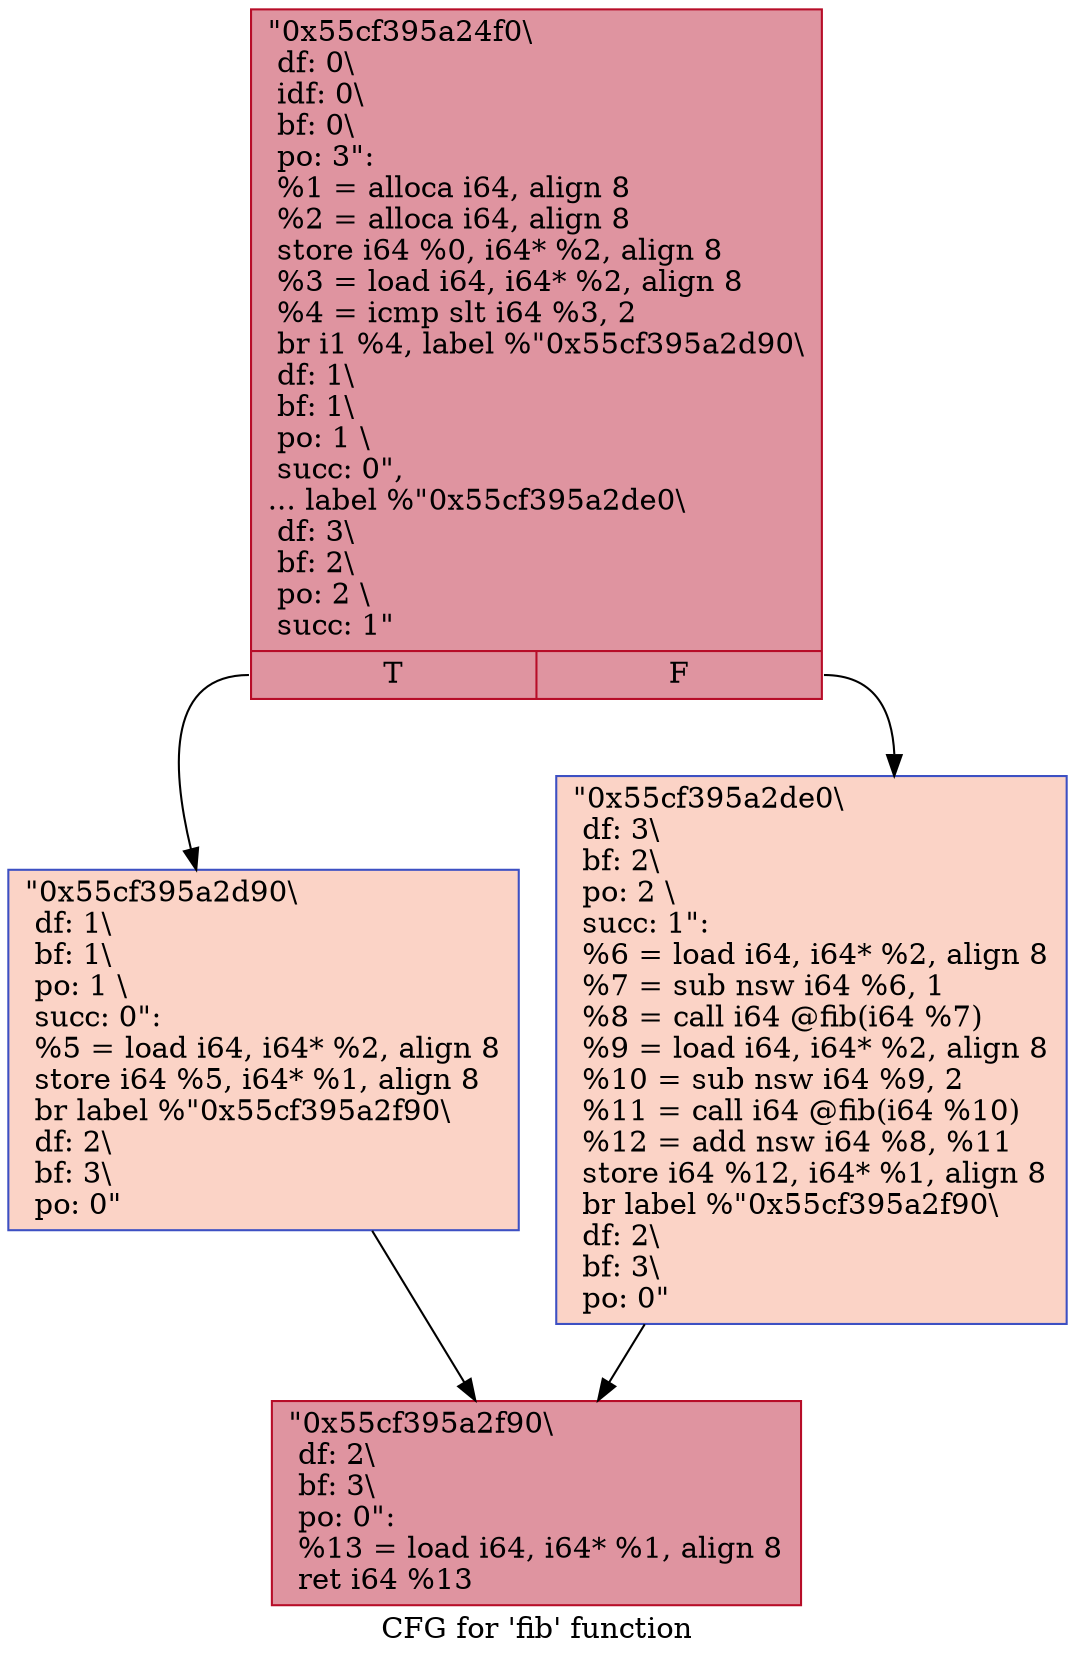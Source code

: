 digraph "CFG for 'fib' function" {
	label="CFG for 'fib' function";

	Node0x55cf395a24f0 [shape=record,color="#b70d28ff", style=filled, fillcolor="#b70d2870",label="{\"0x55cf395a24f0\\\l df: 0\\\l idf: 0\\\l bf: 0\\\l po: 3\":\l  %1 = alloca i64, align 8\l  %2 = alloca i64, align 8\l  store i64 %0, i64* %2, align 8\l  %3 = load i64, i64* %2, align 8\l  %4 = icmp slt i64 %3, 2\l  br i1 %4, label %\"0x55cf395a2d90\\\l df: 1\\\l bf: 1\\\l po: 1 \\\l succ: 0\",\l... label %\"0x55cf395a2de0\\\l df: 3\\\l bf: 2\\\l po: 2 \\\l succ: 1\"\l|{<s0>T|<s1>F}}"];
	Node0x55cf395a24f0:s0 -> Node0x55cf395a2d90;
	Node0x55cf395a24f0:s1 -> Node0x55cf395a2de0;
	Node0x55cf395a2d90 [shape=record,color="#3d50c3ff", style=filled, fillcolor="#f59c7d70",label="{\"0x55cf395a2d90\\\l df: 1\\\l bf: 1\\\l po: 1 \\\l succ: 0\": \l  %5 = load i64, i64* %2, align 8\l  store i64 %5, i64* %1, align 8\l  br label %\"0x55cf395a2f90\\\l df: 2\\\l bf: 3\\\l po: 0\"\l}"];
	Node0x55cf395a2d90 -> Node0x55cf395a2f90;
	Node0x55cf395a2de0 [shape=record,color="#3d50c3ff", style=filled, fillcolor="#f59c7d70",label="{\"0x55cf395a2de0\\\l df: 3\\\l bf: 2\\\l po: 2 \\\l succ: 1\": \l  %6 = load i64, i64* %2, align 8\l  %7 = sub nsw i64 %6, 1\l  %8 = call i64 @fib(i64 %7)\l  %9 = load i64, i64* %2, align 8\l  %10 = sub nsw i64 %9, 2\l  %11 = call i64 @fib(i64 %10)\l  %12 = add nsw i64 %8, %11\l  store i64 %12, i64* %1, align 8\l  br label %\"0x55cf395a2f90\\\l df: 2\\\l bf: 3\\\l po: 0\"\l}"];
	Node0x55cf395a2de0 -> Node0x55cf395a2f90;
	Node0x55cf395a2f90 [shape=record,color="#b70d28ff", style=filled, fillcolor="#b70d2870",label="{\"0x55cf395a2f90\\\l df: 2\\\l bf: 3\\\l po: 0\":      \l  %13 = load i64, i64* %1, align 8\l  ret i64 %13\l}"];
}
